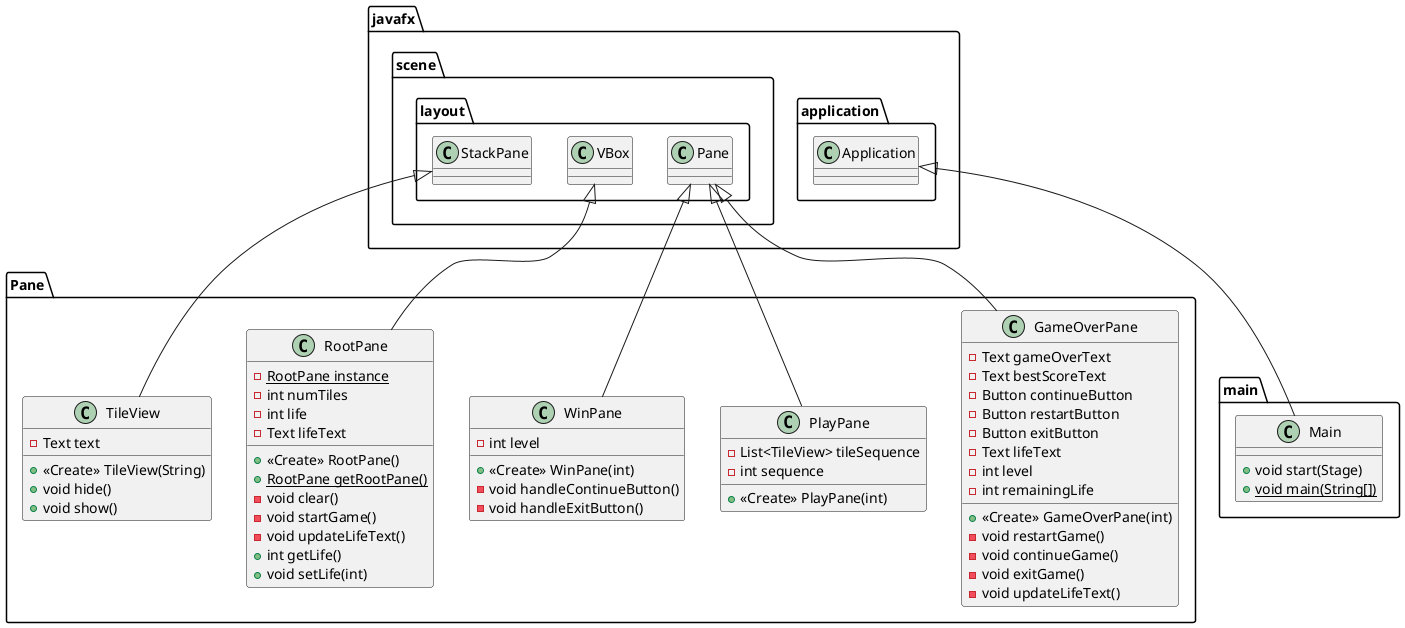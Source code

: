 @startuml
class Pane.GameOverPane {
- Text gameOverText
- Text bestScoreText
- Button continueButton
- Button restartButton
- Button exitButton
- Text lifeText
- int level
- int remainingLife
+ <<Create>> GameOverPane(int)
- void restartGame()
- void continueGame()
- void exitGame()
- void updateLifeText()
}
class Pane.PlayPane {
- List<TileView> tileSequence
- int sequence
+ <<Create>> PlayPane(int)
}
class main.Main {
+ void start(Stage)
+ {static} void main(String[])
}
class Pane.WinPane {
- int level
+ <<Create>> WinPane(int)
- void handleContinueButton()
- void handleExitButton()
}
class Pane.RootPane {
- {static} RootPane instance
- int numTiles
- int life
- Text lifeText
+ <<Create>> RootPane()
+ {static} RootPane getRootPane()
- void clear()
- void startGame()
- void updateLifeText()
+ int getLife()
+ void setLife(int)
}
class Pane.TileView {
- Text text
+ <<Create>> TileView(String)
+ void hide()
+ void show()
}


javafx.scene.layout.Pane <|-- Pane.GameOverPane
javafx.scene.layout.Pane <|-- Pane.PlayPane
javafx.application.Application <|-- main.Main
javafx.scene.layout.Pane <|-- Pane.WinPane
javafx.scene.layout.VBox <|-- Pane.RootPane
javafx.scene.layout.StackPane <|-- Pane.TileView
@enduml